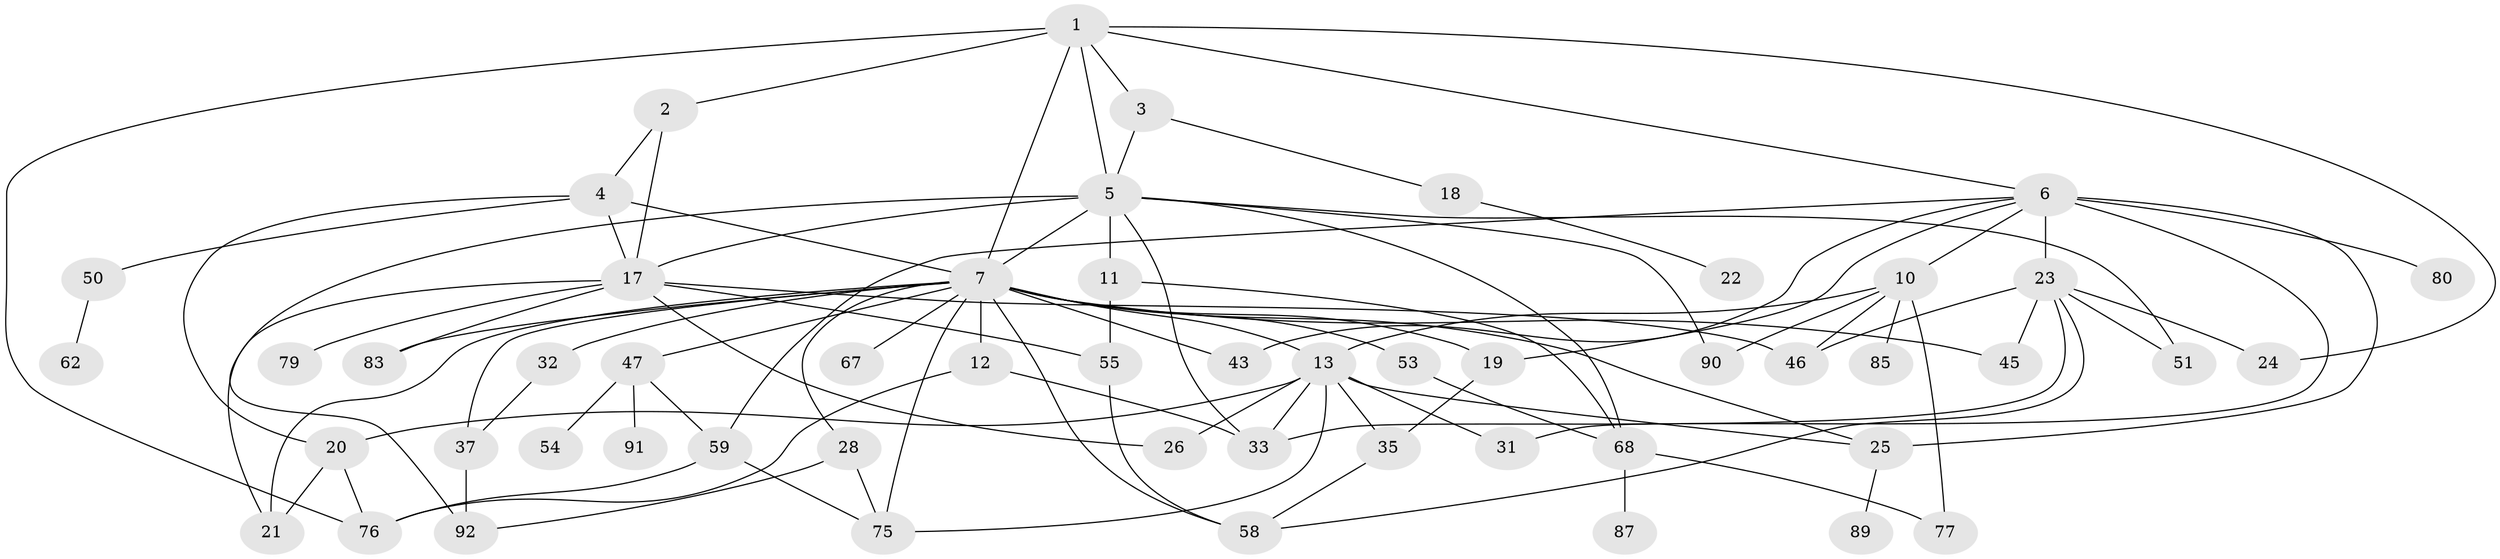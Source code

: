 // original degree distribution, {7: 0.03773584905660377, 3: 0.25471698113207547, 5: 0.05660377358490566, 10: 0.009433962264150943, 8: 0.009433962264150943, 4: 0.14150943396226415, 1: 0.1792452830188679, 6: 0.009433962264150943, 2: 0.3018867924528302}
// Generated by graph-tools (version 1.1) at 2025/13/03/09/25 04:13:15]
// undirected, 53 vertices, 95 edges
graph export_dot {
graph [start="1"]
  node [color=gray90,style=filled];
  1;
  2;
  3 [super="+81+49"];
  4;
  5 [super="+72"];
  6 [super="+100+61+60+42+73"];
  7 [super="+9+63+8+16"];
  10 [super="+14"];
  11 [super="+15"];
  12;
  13 [super="+30"];
  17 [super="+36"];
  18;
  19;
  20 [super="+57"];
  21 [super="+27"];
  22;
  23 [super="+66"];
  24;
  25 [super="+101+69"];
  26;
  28 [super="+38"];
  31;
  32;
  33;
  35;
  37;
  43;
  45;
  46;
  47;
  50;
  51;
  53;
  54;
  55 [super="+56"];
  58 [super="+84+65"];
  59 [super="+78"];
  62;
  67 [super="+82"];
  68 [super="+70+104"];
  75 [super="+96"];
  76 [super="+86"];
  77;
  79;
  80;
  83;
  85;
  87;
  89;
  90;
  91;
  92;
  1 -- 2;
  1 -- 3;
  1 -- 6;
  1 -- 7;
  1 -- 76;
  1 -- 24;
  1 -- 5;
  2 -- 4;
  2 -- 17;
  3 -- 5;
  3 -- 18;
  4 -- 20;
  4 -- 50;
  4 -- 7;
  4 -- 17;
  5 -- 11;
  5 -- 33;
  5 -- 51;
  5 -- 90;
  5 -- 92;
  5 -- 7 [weight=2];
  5 -- 68;
  5 -- 17;
  6 -- 10;
  6 -- 23 [weight=3];
  6 -- 43;
  6 -- 80;
  6 -- 31;
  6 -- 25;
  6 -- 59;
  6 -- 19;
  7 -- 21;
  7 -- 43;
  7 -- 25;
  7 -- 19;
  7 -- 12;
  7 -- 67 [weight=2];
  7 -- 37;
  7 -- 45;
  7 -- 13;
  7 -- 83;
  7 -- 58;
  7 -- 28;
  7 -- 32;
  7 -- 53;
  7 -- 75;
  7 -- 47;
  10 -- 13;
  10 -- 77;
  10 -- 85;
  10 -- 90;
  10 -- 46;
  11 -- 55;
  11 -- 68;
  12 -- 33;
  12 -- 76;
  13 -- 20;
  13 -- 33;
  13 -- 35;
  13 -- 75;
  13 -- 25;
  13 -- 26;
  13 -- 31;
  17 -- 26;
  17 -- 46;
  17 -- 83;
  17 -- 21;
  17 -- 55;
  17 -- 79;
  18 -- 22;
  19 -- 35;
  20 -- 21;
  20 -- 76;
  23 -- 24;
  23 -- 45;
  23 -- 51;
  23 -- 33;
  23 -- 58;
  23 -- 46;
  25 -- 89;
  28 -- 92;
  28 -- 75;
  32 -- 37;
  35 -- 58;
  37 -- 92;
  47 -- 54;
  47 -- 59;
  47 -- 91;
  50 -- 62;
  53 -- 68;
  55 -- 58;
  59 -- 76;
  59 -- 75;
  68 -- 77;
  68 -- 87;
}
